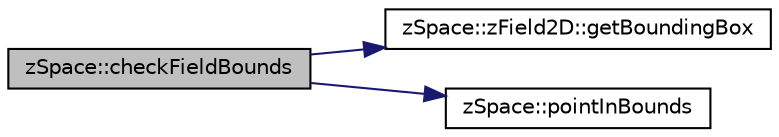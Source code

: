 digraph "zSpace::checkFieldBounds"
{
 // LATEX_PDF_SIZE
  edge [fontname="Helvetica",fontsize="10",labelfontname="Helvetica",labelfontsize="10"];
  node [fontname="Helvetica",fontsize="10",shape=record];
  rankdir="LR";
  Node6 [label="zSpace::checkFieldBounds",height=0.2,width=0.4,color="black", fillcolor="grey75", style="filled", fontcolor="black",tooltip="This method checks if the input position is in the bounds of the field."];
  Node6 -> Node7 [color="midnightblue",fontsize="10",style="solid",fontname="Helvetica"];
  Node7 [label="zSpace::zField2D::getBoundingBox",height=0.2,width=0.4,color="black", fillcolor="white", style="filled",URL="$classz_space_1_1z_field2_d.html#aec18cdb580199ce1802e5529ab4da29a",tooltip="This method gets the bounds of the field."];
  Node6 -> Node8 [color="midnightblue",fontsize="10",style="solid",fontname="Helvetica"];
  Node8 [label="zSpace::pointInBounds",height=0.2,width=0.4,color="black", fillcolor="white", style="filled",URL="$group__z_vector_matrix_utilities.html#gab4eab695931013c7a5bf95b1403ce5ce",tooltip="This method checks if the input position is inside the input bounds."];
}
